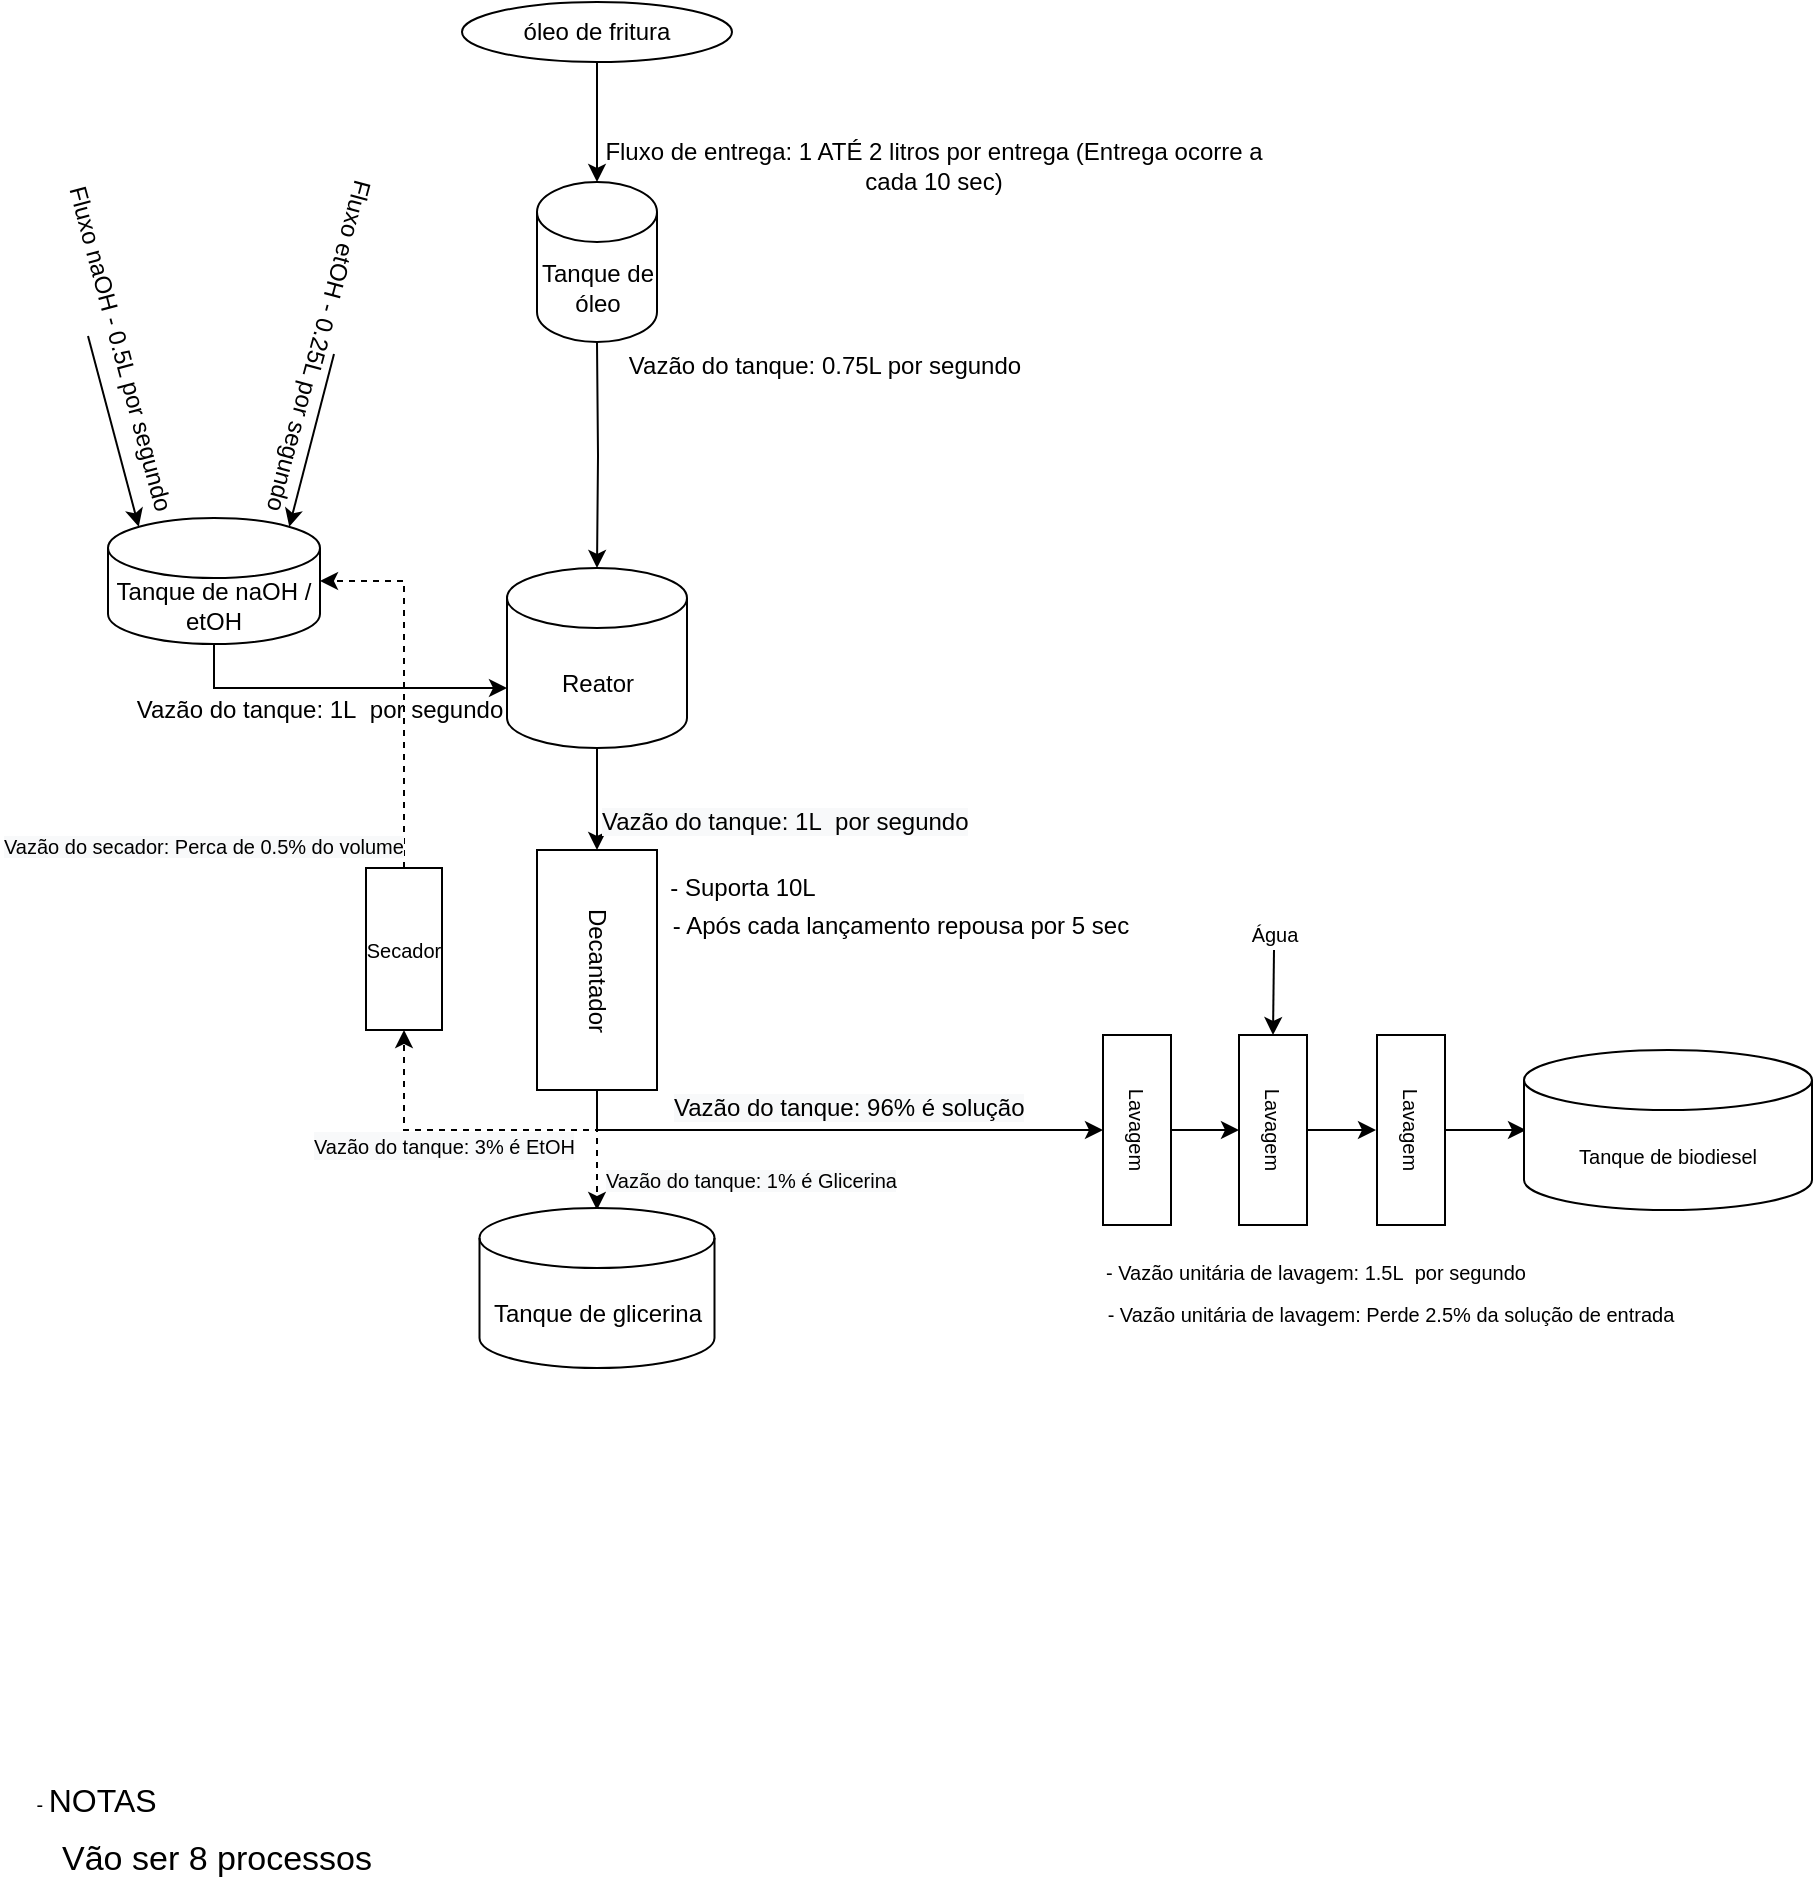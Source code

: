 <mxfile version="18.0.2" type="device"><diagram id="MdykWVcukJw3vOG4Gkeu" name="Page-1"><mxGraphModel dx="1014" dy="567" grid="0" gridSize="10" guides="1" tooltips="1" connect="1" arrows="1" fold="1" page="0" pageScale="1" pageWidth="850" pageHeight="1100" math="0" shadow="0"><root><mxCell id="0"/><mxCell id="1" parent="0"/><mxCell id="s8IGZZhf3DpOROknAv1G-4" value="" style="edgeStyle=orthogonalEdgeStyle;rounded=0;orthogonalLoop=1;jettySize=auto;html=1;entryX=0.5;entryY=0;entryDx=0;entryDy=0;entryPerimeter=0;" edge="1" parent="1" target="s8IGZZhf3DpOROknAv1G-6"><mxGeometry relative="1" as="geometry"><mxPoint x="308.5" y="204" as="sourcePoint"/><mxPoint x="308.5" y="284" as="targetPoint"/></mxGeometry></mxCell><mxCell id="s8IGZZhf3DpOROknAv1G-5" value="&lt;span style=&quot;&quot;&gt;Tanque de óleo&lt;/span&gt;" style="shape=cylinder3;whiteSpace=wrap;html=1;boundedLbl=1;backgroundOutline=1;size=15;" vertex="1" parent="1"><mxGeometry x="278.5" y="124" width="60" height="80" as="geometry"/></mxCell><mxCell id="s8IGZZhf3DpOROknAv1G-26" style="edgeStyle=orthogonalEdgeStyle;rounded=0;orthogonalLoop=1;jettySize=auto;html=1;entryX=0;entryY=0.5;entryDx=0;entryDy=0;" edge="1" parent="1" source="s8IGZZhf3DpOROknAv1G-6" target="s8IGZZhf3DpOROknAv1G-25"><mxGeometry relative="1" as="geometry"/></mxCell><mxCell id="s8IGZZhf3DpOROknAv1G-6" value="Reator" style="shape=cylinder3;whiteSpace=wrap;html=1;boundedLbl=1;backgroundOutline=1;size=15;" vertex="1" parent="1"><mxGeometry x="263.5" y="317" width="90" height="90" as="geometry"/></mxCell><mxCell id="s8IGZZhf3DpOROknAv1G-9" style="edgeStyle=orthogonalEdgeStyle;rounded=0;orthogonalLoop=1;jettySize=auto;html=1;entryX=0.5;entryY=0;entryDx=0;entryDy=0;entryPerimeter=0;" edge="1" parent="1" source="s8IGZZhf3DpOROknAv1G-8" target="s8IGZZhf3DpOROknAv1G-5"><mxGeometry relative="1" as="geometry"/></mxCell><mxCell id="s8IGZZhf3DpOROknAv1G-8" value="óleo de fritura" style="ellipse;whiteSpace=wrap;html=1;" vertex="1" parent="1"><mxGeometry x="241" y="34" width="135" height="30" as="geometry"/></mxCell><mxCell id="s8IGZZhf3DpOROknAv1G-10" value="Fluxo de entrega: 1 ATÉ 2 litros por entrega (Entrega ocorre a cada 10 sec)" style="text;html=1;strokeColor=none;fillColor=none;align=center;verticalAlign=middle;whiteSpace=wrap;rounded=0;" vertex="1" parent="1"><mxGeometry x="309" y="101" width="336" height="30" as="geometry"/></mxCell><mxCell id="s8IGZZhf3DpOROknAv1G-11" value="Vazão do tanque: 0.75L por segundo" style="text;html=1;align=center;verticalAlign=middle;resizable=0;points=[];autosize=1;strokeColor=none;fillColor=none;" vertex="1" parent="1"><mxGeometry x="319" y="207" width="206" height="18" as="geometry"/></mxCell><mxCell id="s8IGZZhf3DpOROknAv1G-22" style="edgeStyle=orthogonalEdgeStyle;rounded=0;orthogonalLoop=1;jettySize=auto;html=1;entryX=0;entryY=0;entryDx=0;entryDy=60;entryPerimeter=0;exitX=0.5;exitY=1;exitDx=0;exitDy=0;exitPerimeter=0;" edge="1" parent="1" source="s8IGZZhf3DpOROknAv1G-17" target="s8IGZZhf3DpOROknAv1G-6"><mxGeometry relative="1" as="geometry"/></mxCell><mxCell id="s8IGZZhf3DpOROknAv1G-17" value="Tanque de naOH / etOH" style="shape=cylinder3;whiteSpace=wrap;html=1;boundedLbl=1;backgroundOutline=1;size=15;" vertex="1" parent="1"><mxGeometry x="64" y="292" width="106" height="63" as="geometry"/></mxCell><mxCell id="s8IGZZhf3DpOROknAv1G-18" value="" style="endArrow=classic;html=1;rounded=0;entryX=0.145;entryY=0;entryDx=0;entryDy=4.35;entryPerimeter=0;" edge="1" parent="1" target="s8IGZZhf3DpOROknAv1G-17"><mxGeometry width="50" height="50" relative="1" as="geometry"><mxPoint x="54" y="201" as="sourcePoint"/><mxPoint x="122" y="242" as="targetPoint"/></mxGeometry></mxCell><mxCell id="s8IGZZhf3DpOROknAv1G-19" value="" style="endArrow=classic;html=1;rounded=0;entryX=0.855;entryY=0;entryDx=0;entryDy=4.35;entryPerimeter=0;" edge="1" parent="1" target="s8IGZZhf3DpOROknAv1G-17"><mxGeometry width="50" height="50" relative="1" as="geometry"><mxPoint x="177" y="210" as="sourcePoint"/><mxPoint x="89.37" y="306.35" as="targetPoint"/></mxGeometry></mxCell><mxCell id="s8IGZZhf3DpOROknAv1G-20" value="Fluxo naOH - 0.5L por segundo" style="text;html=1;align=center;verticalAlign=middle;resizable=0;points=[];autosize=1;strokeColor=none;fillColor=none;rotation=75;" vertex="1" parent="1"><mxGeometry x="-19" y="198" width="178" height="18" as="geometry"/></mxCell><mxCell id="s8IGZZhf3DpOROknAv1G-21" value="Fluxo etOH - 0.25L por segundo" style="text;html=1;align=center;verticalAlign=middle;resizable=0;points=[];autosize=1;strokeColor=none;fillColor=none;rotation=-255;" vertex="1" parent="1"><mxGeometry x="79" y="196" width="181" height="18" as="geometry"/></mxCell><mxCell id="s8IGZZhf3DpOROknAv1G-31" style="edgeStyle=orthogonalEdgeStyle;rounded=0;orthogonalLoop=1;jettySize=auto;html=1;dashed=1;" edge="1" parent="1" source="s8IGZZhf3DpOROknAv1G-25"><mxGeometry relative="1" as="geometry"><mxPoint x="308.5" y="638" as="targetPoint"/></mxGeometry></mxCell><mxCell id="s8IGZZhf3DpOROknAv1G-40" style="edgeStyle=orthogonalEdgeStyle;rounded=0;orthogonalLoop=1;jettySize=auto;html=1;entryX=0.5;entryY=1;entryDx=0;entryDy=0;dashed=1;fontSize=10;exitX=1;exitY=0.5;exitDx=0;exitDy=0;" edge="1" parent="1" source="s8IGZZhf3DpOROknAv1G-25" target="s8IGZZhf3DpOROknAv1G-37"><mxGeometry relative="1" as="geometry"/></mxCell><mxCell id="s8IGZZhf3DpOROknAv1G-50" style="edgeStyle=orthogonalEdgeStyle;rounded=0;orthogonalLoop=1;jettySize=auto;html=1;entryX=0.5;entryY=1;entryDx=0;entryDy=0;fontSize=10;exitX=1;exitY=0.5;exitDx=0;exitDy=0;" edge="1" parent="1" source="s8IGZZhf3DpOROknAv1G-25" target="s8IGZZhf3DpOROknAv1G-46"><mxGeometry relative="1" as="geometry"/></mxCell><mxCell id="s8IGZZhf3DpOROknAv1G-25" value="Decantador" style="rounded=0;whiteSpace=wrap;html=1;rotation=90;" vertex="1" parent="1"><mxGeometry x="248.5" y="488" width="120" height="60" as="geometry"/></mxCell><mxCell id="s8IGZZhf3DpOROknAv1G-27" value="&lt;span style=&quot;color: rgb(0, 0, 0); font-family: Helvetica; font-size: 12px; font-style: normal; font-variant-ligatures: normal; font-variant-caps: normal; font-weight: 400; letter-spacing: normal; orphans: 2; text-align: center; text-indent: 0px; text-transform: none; widows: 2; word-spacing: 0px; -webkit-text-stroke-width: 0px; background-color: rgb(248, 249, 250); text-decoration-thickness: initial; text-decoration-style: initial; text-decoration-color: initial; float: none; display: inline !important;&quot;&gt;Vazão do tanque: 1L&amp;nbsp; por segundo&lt;/span&gt;" style="text;whiteSpace=wrap;html=1;" vertex="1" parent="1"><mxGeometry x="309" y="430" width="203" height="28" as="geometry"/></mxCell><mxCell id="s8IGZZhf3DpOROknAv1G-29" value="- Suporta 10L" style="text;html=1;strokeColor=none;fillColor=none;align=center;verticalAlign=middle;whiteSpace=wrap;rounded=0;" vertex="1" parent="1"><mxGeometry x="338.5" y="462" width="84.5" height="30" as="geometry"/></mxCell><mxCell id="s8IGZZhf3DpOROknAv1G-30" value="- Após cada lançamento repousa por 5 sec" style="text;html=1;strokeColor=none;fillColor=none;align=center;verticalAlign=middle;whiteSpace=wrap;rounded=0;" vertex="1" parent="1"><mxGeometry x="338.5" y="481" width="242.5" height="30" as="geometry"/></mxCell><mxCell id="s8IGZZhf3DpOROknAv1G-32" value="Tanque de glicerina" style="shape=cylinder3;whiteSpace=wrap;html=1;boundedLbl=1;backgroundOutline=1;size=15;" vertex="1" parent="1"><mxGeometry x="249.75" y="637" width="117.5" height="80" as="geometry"/></mxCell><mxCell id="s8IGZZhf3DpOROknAv1G-23" value="Vazão do tanque: 1L&amp;nbsp; por segundo" style="text;html=1;strokeColor=none;fillColor=none;align=center;verticalAlign=middle;whiteSpace=wrap;rounded=0;" vertex="1" parent="1"><mxGeometry x="70.5" y="373" width="198" height="30" as="geometry"/></mxCell><mxCell id="s8IGZZhf3DpOROknAv1G-36" value="&lt;span style=&quot;color: rgb(0, 0, 0); font-family: Helvetica; font-style: normal; font-variant-ligatures: normal; font-variant-caps: normal; font-weight: 400; letter-spacing: normal; orphans: 2; text-align: center; text-indent: 0px; text-transform: none; widows: 2; word-spacing: 0px; -webkit-text-stroke-width: 0px; background-color: rgb(248, 249, 250); text-decoration-thickness: initial; text-decoration-style: initial; text-decoration-color: initial; float: none; display: inline !important;&quot;&gt;&lt;font style=&quot;font-size: 10px;&quot;&gt;Vazão do tanque: 3% é EtOH&lt;/font&gt;&lt;/span&gt;" style="text;whiteSpace=wrap;html=1;rotation=0;" vertex="1" parent="1"><mxGeometry x="165" y="592" width="138" height="1" as="geometry"/></mxCell><mxCell id="s8IGZZhf3DpOROknAv1G-41" style="edgeStyle=orthogonalEdgeStyle;rounded=0;orthogonalLoop=1;jettySize=auto;html=1;exitX=0.5;exitY=0;exitDx=0;exitDy=0;entryX=1;entryY=0.5;entryDx=0;entryDy=0;entryPerimeter=0;dashed=1;fontSize=10;" edge="1" parent="1" source="s8IGZZhf3DpOROknAv1G-37" target="s8IGZZhf3DpOROknAv1G-17"><mxGeometry relative="1" as="geometry"/></mxCell><mxCell id="s8IGZZhf3DpOROknAv1G-37" value="Secador" style="rounded=0;whiteSpace=wrap;html=1;fontSize=10;" vertex="1" parent="1"><mxGeometry x="193" y="467" width="38" height="81" as="geometry"/></mxCell><mxCell id="s8IGZZhf3DpOROknAv1G-42" value="&lt;span style=&quot;color: rgb(0, 0, 0); font-family: Helvetica; font-size: 10px; font-style: normal; font-variant-ligatures: normal; font-variant-caps: normal; font-weight: 400; letter-spacing: normal; orphans: 2; text-align: center; text-indent: 0px; text-transform: none; widows: 2; word-spacing: 0px; -webkit-text-stroke-width: 0px; background-color: rgb(248, 249, 250); text-decoration-thickness: initial; text-decoration-style: initial; text-decoration-color: initial; float: none; display: inline !important;&quot;&gt;Vazão do secador: Perca de 0.5% do volume&lt;/span&gt;" style="text;whiteSpace=wrap;html=1;fontSize=10;" vertex="1" parent="1"><mxGeometry x="10" y="444" width="205" height="26" as="geometry"/></mxCell><mxCell id="s8IGZZhf3DpOROknAv1G-53" style="edgeStyle=orthogonalEdgeStyle;rounded=0;orthogonalLoop=1;jettySize=auto;html=1;entryX=0.5;entryY=1;entryDx=0;entryDy=0;fontSize=10;" edge="1" parent="1" source="s8IGZZhf3DpOROknAv1G-46" target="s8IGZZhf3DpOROknAv1G-47"><mxGeometry relative="1" as="geometry"/></mxCell><mxCell id="s8IGZZhf3DpOROknAv1G-46" value="Lavagem" style="rounded=0;whiteSpace=wrap;html=1;fontSize=10;rotation=90;" vertex="1" parent="1"><mxGeometry x="531" y="581" width="95" height="34" as="geometry"/></mxCell><mxCell id="s8IGZZhf3DpOROknAv1G-54" style="edgeStyle=orthogonalEdgeStyle;rounded=0;orthogonalLoop=1;jettySize=auto;html=1;fontSize=10;" edge="1" parent="1" source="s8IGZZhf3DpOROknAv1G-47"><mxGeometry relative="1" as="geometry"><mxPoint x="698" y="598" as="targetPoint"/></mxGeometry></mxCell><mxCell id="s8IGZZhf3DpOROknAv1G-47" value="Lavagem" style="rounded=0;whiteSpace=wrap;html=1;fontSize=10;rotation=90;" vertex="1" parent="1"><mxGeometry x="599" y="581" width="95" height="34" as="geometry"/></mxCell><mxCell id="s8IGZZhf3DpOROknAv1G-59" style="edgeStyle=orthogonalEdgeStyle;rounded=0;orthogonalLoop=1;jettySize=auto;html=1;fontSize=10;" edge="1" parent="1" source="s8IGZZhf3DpOROknAv1G-48"><mxGeometry relative="1" as="geometry"><mxPoint x="773" y="598" as="targetPoint"/></mxGeometry></mxCell><mxCell id="s8IGZZhf3DpOROknAv1G-48" value="Lavagem" style="rounded=0;whiteSpace=wrap;html=1;fontSize=10;rotation=90;" vertex="1" parent="1"><mxGeometry x="668" y="581" width="95" height="34" as="geometry"/></mxCell><mxCell id="s8IGZZhf3DpOROknAv1G-51" value="&lt;span style=&quot;color: rgb(0, 0, 0); font-family: Helvetica; font-size: 12px; font-style: normal; font-variant-ligatures: normal; font-variant-caps: normal; font-weight: 400; letter-spacing: normal; orphans: 2; text-align: center; text-indent: 0px; text-transform: none; widows: 2; word-spacing: 0px; -webkit-text-stroke-width: 0px; background-color: rgb(248, 249, 250); text-decoration-thickness: initial; text-decoration-style: initial; text-decoration-color: initial; float: none; display: inline !important;&quot;&gt;Vazão do tanque: 96% é solução&lt;/span&gt;" style="text;whiteSpace=wrap;html=1;" vertex="1" parent="1"><mxGeometry x="345" y="573" width="203" height="28" as="geometry"/></mxCell><mxCell id="s8IGZZhf3DpOROknAv1G-52" value="&lt;span style=&quot;color: rgb(0, 0, 0); font-family: Helvetica; font-size: 10px; font-style: normal; font-variant-ligatures: normal; font-variant-caps: normal; font-weight: 400; letter-spacing: normal; orphans: 2; text-align: center; text-indent: 0px; text-transform: none; widows: 2; word-spacing: 0px; -webkit-text-stroke-width: 0px; background-color: rgb(248, 249, 250); text-decoration-thickness: initial; text-decoration-style: initial; text-decoration-color: initial; float: none; display: inline !important;&quot;&gt;Vazão do tanque: 1% é Glicerina&lt;/span&gt;" style="text;whiteSpace=wrap;html=1;fontSize=10;" vertex="1" parent="1"><mxGeometry x="311" y="611" width="150" height="26" as="geometry"/></mxCell><mxCell id="s8IGZZhf3DpOROknAv1G-55" value="" style="endArrow=classic;html=1;rounded=0;fontSize=10;entryX=0;entryY=0.5;entryDx=0;entryDy=0;" edge="1" parent="1" target="s8IGZZhf3DpOROknAv1G-47"><mxGeometry width="50" height="50" relative="1" as="geometry"><mxPoint x="647" y="508" as="sourcePoint"/><mxPoint x="686" y="482" as="targetPoint"/></mxGeometry></mxCell><mxCell id="s8IGZZhf3DpOROknAv1G-56" value="Água" style="text;html=1;align=center;verticalAlign=middle;resizable=0;points=[];autosize=1;strokeColor=none;fillColor=none;fontSize=10;" vertex="1" parent="1"><mxGeometry x="630" y="492" width="33" height="16" as="geometry"/></mxCell><mxCell id="s8IGZZhf3DpOROknAv1G-57" value="- Vazão unitária de lavagem: 1.5L&amp;nbsp; por segundo" style="text;html=1;strokeColor=none;fillColor=none;align=center;verticalAlign=middle;whiteSpace=wrap;rounded=0;fontSize=10;" vertex="1" parent="1"><mxGeometry x="552" y="654" width="232" height="30" as="geometry"/></mxCell><mxCell id="s8IGZZhf3DpOROknAv1G-58" value="- Vazão unitária&amp;nbsp;de lavagem: Perde 2.5% da solução de entrada" style="text;html=1;strokeColor=none;fillColor=none;align=center;verticalAlign=middle;whiteSpace=wrap;rounded=0;fontSize=10;" vertex="1" parent="1"><mxGeometry x="499" y="675" width="413" height="30" as="geometry"/></mxCell><mxCell id="s8IGZZhf3DpOROknAv1G-60" value="Tanque de biodiesel" style="shape=cylinder3;whiteSpace=wrap;html=1;boundedLbl=1;backgroundOutline=1;size=15;fontSize=10;" vertex="1" parent="1"><mxGeometry x="772" y="558" width="144" height="80" as="geometry"/></mxCell><mxCell id="s8IGZZhf3DpOROknAv1G-61" value="- &lt;font style=&quot;font-size: 16px;&quot;&gt;NOTAS&amp;nbsp;&lt;/font&gt;" style="text;html=1;align=center;verticalAlign=middle;resizable=0;points=[];autosize=1;strokeColor=none;fillColor=none;fontSize=10;" vertex="1" parent="1"><mxGeometry x="23" y="924" width="74" height="18" as="geometry"/></mxCell><mxCell id="s8IGZZhf3DpOROknAv1G-62" value="&lt;span style=&quot;font-size: 17px;&quot;&gt;Vão ser 8 processos&lt;/span&gt;" style="text;html=1;align=center;verticalAlign=middle;resizable=0;points=[];autosize=1;strokeColor=none;fillColor=none;fontSize=10;" vertex="1" parent="1"><mxGeometry x="35" y="954" width="165" height="18" as="geometry"/></mxCell></root></mxGraphModel></diagram></mxfile>
